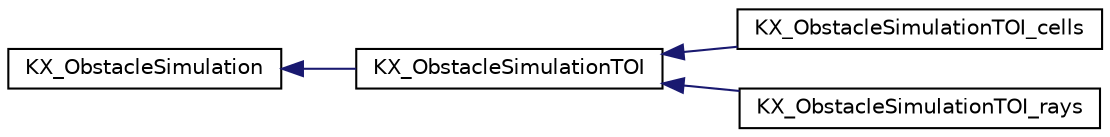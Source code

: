 digraph G
{
  edge [fontname="Helvetica",fontsize="10",labelfontname="Helvetica",labelfontsize="10"];
  node [fontname="Helvetica",fontsize="10",shape=record];
  rankdir=LR;
  Node1 [label="KX_ObstacleSimulation",height=0.2,width=0.4,color="black", fillcolor="white", style="filled",URL="$d7/d8d/classKX__ObstacleSimulation.html"];
  Node1 -> Node2 [dir=back,color="midnightblue",fontsize="10",style="solid",fontname="Helvetica"];
  Node2 [label="KX_ObstacleSimulationTOI",height=0.2,width=0.4,color="black", fillcolor="white", style="filled",URL="$d5/dd2/classKX__ObstacleSimulationTOI.html"];
  Node2 -> Node3 [dir=back,color="midnightblue",fontsize="10",style="solid",fontname="Helvetica"];
  Node3 [label="KX_ObstacleSimulationTOI_cells",height=0.2,width=0.4,color="black", fillcolor="white", style="filled",URL="$de/d1c/classKX__ObstacleSimulationTOI__cells.html"];
  Node2 -> Node4 [dir=back,color="midnightblue",fontsize="10",style="solid",fontname="Helvetica"];
  Node4 [label="KX_ObstacleSimulationTOI_rays",height=0.2,width=0.4,color="black", fillcolor="white", style="filled",URL="$d0/d12/classKX__ObstacleSimulationTOI__rays.html"];
}
